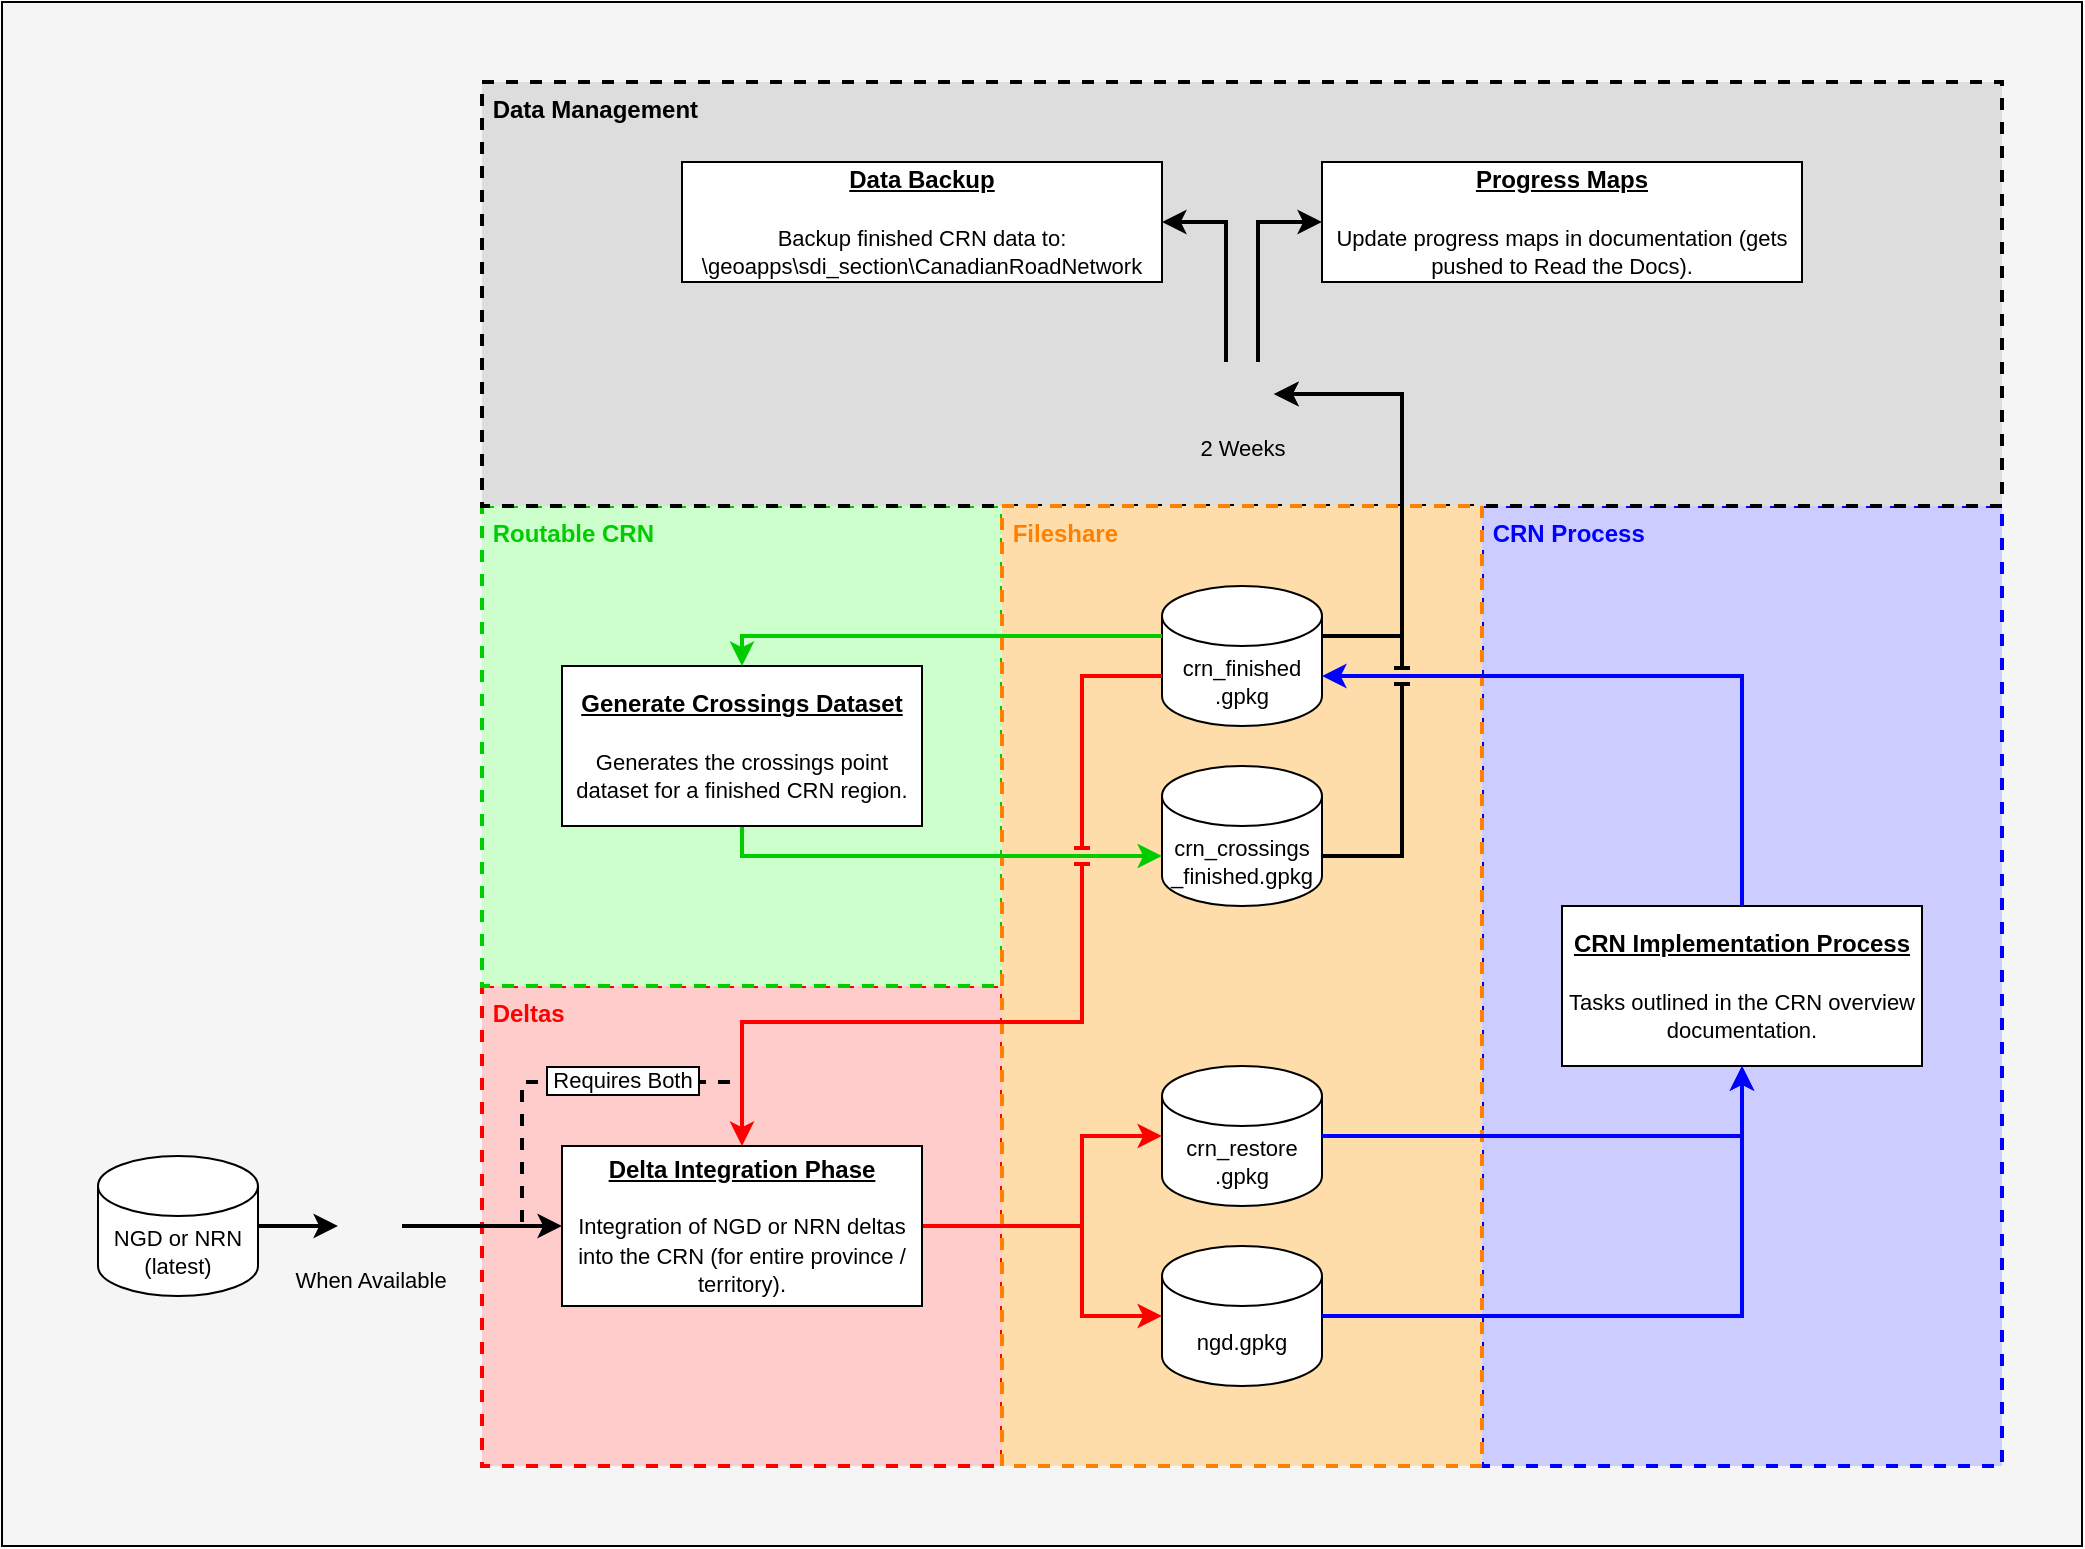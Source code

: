 <mxfile version="20.7.4" type="device"><diagram id="2I_C3wh3Eibh6Ix_8F2d" name="main"><mxGraphModel dx="1434" dy="804" grid="1" gridSize="10" guides="1" tooltips="1" connect="1" arrows="1" fold="1" page="1" pageScale="1" pageWidth="1100" pageHeight="850" math="0" shadow="0"><root><mxCell id="0"/><mxCell id="1" parent="0"/><mxCell id="dSY_Dk3sNpUGeOzEfwn4-1" value="" style="rounded=0;whiteSpace=wrap;html=1;strokeColor=#000000;strokeWidth=1;fillColor=#F5F5F5;" parent="1" vertex="1"><mxGeometry width="1040" height="772" as="geometry"/></mxCell><mxCell id="xv2VrmtToL_ZqfRfpKSY-1" value="&lt;b&gt;&lt;font color=&quot;#ff0000&quot;&gt;&amp;nbsp;Deltas&lt;/font&gt;&lt;/b&gt;" style="rounded=0;whiteSpace=wrap;html=1;dashed=1;strokeColor=#FF0000;strokeWidth=2;fillColor=#FFCCCC;align=left;verticalAlign=top;" parent="1" vertex="1"><mxGeometry x="240" y="492" width="260" height="240" as="geometry"/></mxCell><mxCell id="wrTzGWoCIZkzOJ9INBNi-1" value="&amp;nbsp;Routable CRN" style="rounded=0;whiteSpace=wrap;html=1;dashed=1;strokeColor=#00CC00;strokeWidth=2;fillColor=#CCFFCC;align=left;verticalAlign=top;fontColor=#00CC00;fontStyle=1" parent="1" vertex="1"><mxGeometry x="240" y="252" width="260" height="240" as="geometry"/></mxCell><mxCell id="JnKwkKSwZxSf-AVIvGxf-1" value="&lt;b&gt;&amp;nbsp;CRN Process&lt;/b&gt;" style="rounded=0;whiteSpace=wrap;html=1;dashed=1;strokeColor=#0000FF;strokeWidth=2;fillColor=#CCCCFF;align=left;verticalAlign=top;fontColor=#0000FF;" parent="1" vertex="1"><mxGeometry x="740" y="252" width="260" height="480" as="geometry"/></mxCell><mxCell id="ncVFhMhRVDQ-GuoCeH2v-11" value="&lt;font color=&quot;#000000&quot;&gt;&amp;nbsp;Data Management&lt;/font&gt;" style="rounded=0;whiteSpace=wrap;html=1;dashed=1;strokeColor=#000000;strokeWidth=2;fillColor=#DDDDDD;align=left;verticalAlign=top;fontStyle=1;fontColor=#FF8000;" parent="1" vertex="1"><mxGeometry x="240" y="40" width="760" height="212" as="geometry"/></mxCell><mxCell id="TAXNBuUTWVTOIdESIZll-1" value="&amp;nbsp;Fileshare" style="rounded=0;whiteSpace=wrap;html=1;dashed=1;strokeColor=#FF8000;strokeWidth=2;fillColor=#FFDDAA;align=left;verticalAlign=top;fontStyle=1;fontColor=#FF8000;" parent="1" vertex="1"><mxGeometry x="500" y="252" width="240" height="480" as="geometry"/></mxCell><mxCell id="uFIPOGRS6-1AfngYzY6p-2" style="edgeStyle=orthogonalEdgeStyle;rounded=0;orthogonalLoop=1;jettySize=auto;html=1;entryX=1;entryY=0.5;entryDx=0;entryDy=0;fontSize=11;exitX=1;exitY=0;exitDx=0;exitDy=25;exitPerimeter=0;strokeWidth=2;" parent="1" source="tnF9pTtea5pil5tRgWmf-1" target="TAXNBuUTWVTOIdESIZll-10" edge="1"><mxGeometry relative="1" as="geometry"><Array as="points"><mxPoint x="700" y="317"/><mxPoint x="700" y="196"/></Array></mxGeometry></mxCell><mxCell id="tnF9pTtea5pil5tRgWmf-1" value="crn_finished&lt;br&gt;.gpkg" style="shape=cylinder3;whiteSpace=wrap;html=1;boundedLbl=1;backgroundOutline=1;size=15;fontSize=11;" parent="1" vertex="1"><mxGeometry x="580" y="292" width="80" height="70" as="geometry"/></mxCell><mxCell id="TAXNBuUTWVTOIdESIZll-2" value="crn_crossings&lt;br style=&quot;font-size: 11px;&quot;&gt;_finished.gpkg" style="shape=cylinder3;whiteSpace=wrap;html=1;boundedLbl=1;backgroundOutline=1;size=15;fontSize=11;" parent="1" vertex="1"><mxGeometry x="580" y="382" width="80" height="70" as="geometry"/></mxCell><mxCell id="TAXNBuUTWVTOIdESIZll-3" value="crn_restore&lt;br&gt;.gpkg" style="shape=cylinder3;whiteSpace=wrap;html=1;boundedLbl=1;backgroundOutline=1;size=15;fontSize=11;" parent="1" vertex="1"><mxGeometry x="580" y="532" width="80" height="70" as="geometry"/></mxCell><mxCell id="TAXNBuUTWVTOIdESIZll-4" value="ngd.gpkg" style="shape=cylinder3;whiteSpace=wrap;html=1;boundedLbl=1;backgroundOutline=1;size=15;fontSize=11;" parent="1" vertex="1"><mxGeometry x="580" y="622" width="80" height="70" as="geometry"/></mxCell><mxCell id="uFIPOGRS6-1AfngYzY6p-4" style="edgeStyle=orthogonalEdgeStyle;rounded=0;orthogonalLoop=1;jettySize=auto;html=1;entryX=1;entryY=0.5;entryDx=0;entryDy=0;fontSize=11;exitX=0.25;exitY=0;exitDx=0;exitDy=0;strokeWidth=2;" parent="1" source="TAXNBuUTWVTOIdESIZll-10" target="L42XB7qQhDdy2TB8VQmg-1" edge="1"><mxGeometry relative="1" as="geometry"/></mxCell><mxCell id="ncVFhMhRVDQ-GuoCeH2v-10" style="edgeStyle=orthogonalEdgeStyle;rounded=0;orthogonalLoop=1;jettySize=auto;html=1;entryX=0;entryY=0.5;entryDx=0;entryDy=0;fontSize=11;exitX=0.75;exitY=0;exitDx=0;exitDy=0;strokeWidth=2;" parent="1" source="TAXNBuUTWVTOIdESIZll-10" target="ncVFhMhRVDQ-GuoCeH2v-9" edge="1"><mxGeometry relative="1" as="geometry"/></mxCell><mxCell id="TAXNBuUTWVTOIdESIZll-10" value="2 Weeks" style="shape=image;html=1;verticalAlign=top;verticalLabelPosition=bottom;labelBackgroundColor=none;imageAspect=0;aspect=fixed;image=https://cdn0.iconfinder.com/data/icons/google-material-design-3-0/48/ic_watch_later_48px-128.png;fontSize=11;labelPosition=center;align=center;spacing=0;imageBorder=none;strokeWidth=2;imageBackground=none;" parent="1" vertex="1"><mxGeometry x="604" y="180" width="32" height="32" as="geometry"/></mxCell><mxCell id="L42XB7qQhDdy2TB8VQmg-1" value="&lt;b&gt;&lt;u&gt;Data Backup&lt;br&gt;&lt;/u&gt;&lt;/b&gt;&lt;br&gt;&lt;font style=&quot;font-size: 11px;&quot;&gt;Backup finished CRN data to: \\geoapps\sdi_section\CanadianRoadNetwork&lt;/font&gt;" style="whiteSpace=wrap;html=1;strokeColor=#000000;strokeWidth=1;fillColor=default;" parent="1" vertex="1"><mxGeometry x="340" y="80" width="240" height="60" as="geometry"/></mxCell><mxCell id="HtxsgDd3VqqoDXYlT068-1" value="&lt;span style=&quot;&quot;&gt;&lt;span style=&quot;&quot;&gt;&lt;b style=&quot;text-decoration-line: underline;&quot;&gt;CRN Implementation Process&lt;/b&gt;&lt;br&gt;&lt;br&gt;&lt;font style=&quot;font-size: 11px;&quot;&gt;Tasks outlined in the CRN overview documentation.&lt;/font&gt;&lt;br&gt;&lt;/span&gt;&lt;/span&gt;" style="whiteSpace=wrap;html=1;strokeColor=#000000;strokeWidth=1;fillColor=default;align=center;" parent="1" vertex="1"><mxGeometry x="780" y="452" width="180" height="80" as="geometry"/></mxCell><mxCell id="ncVFhMhRVDQ-GuoCeH2v-9" value="&lt;b&gt;&lt;u&gt;Progress Maps&lt;br&gt;&lt;/u&gt;&lt;/b&gt;&lt;br&gt;&lt;font style=&quot;font-size: 11px;&quot;&gt;Update progress maps in documentation (gets pushed to Read the Docs).&lt;/font&gt;" style="whiteSpace=wrap;html=1;strokeColor=#000000;strokeWidth=1;fillColor=default;" parent="1" vertex="1"><mxGeometry x="660" y="80" width="240" height="60" as="geometry"/></mxCell><mxCell id="x-9AS1B0u-QH3P1MpuiA-6" style="edgeStyle=orthogonalEdgeStyle;rounded=0;jumpStyle=line;orthogonalLoop=1;jettySize=auto;html=1;entryX=0;entryY=0;entryDx=0;entryDy=45;entryPerimeter=0;strokeColor=#00CC00;strokeWidth=2;fontSize=11;fontColor=#00CC00;exitX=0.5;exitY=1;exitDx=0;exitDy=0;" parent="1" source="wrTzGWoCIZkzOJ9INBNi-2" target="TAXNBuUTWVTOIdESIZll-2" edge="1"><mxGeometry relative="1" as="geometry"><Array as="points"><mxPoint x="370" y="427"/></Array></mxGeometry></mxCell><mxCell id="wrTzGWoCIZkzOJ9INBNi-2" value="&lt;b&gt;&lt;u&gt;Generate Crossings Dataset&lt;br&gt;&lt;/u&gt;&lt;/b&gt;&lt;br&gt;&lt;font style=&quot;font-size: 11px;&quot;&gt;Generates the crossings point dataset for a finished CRN region.&lt;/font&gt;" style="whiteSpace=wrap;html=1;strokeColor=#000000;strokeWidth=1;fillColor=default;" parent="1" vertex="1"><mxGeometry x="280" y="332" width="180" height="80" as="geometry"/></mxCell><mxCell id="wrTzGWoCIZkzOJ9INBNi-4" style="edgeStyle=orthogonalEdgeStyle;rounded=0;orthogonalLoop=1;jettySize=auto;html=1;entryX=0.5;entryY=0;entryDx=0;entryDy=0;strokeColor=#00CC00;fontSize=11;fontColor=#00CC00;exitX=0;exitY=0;exitDx=0;exitDy=25;exitPerimeter=0;strokeWidth=2;" parent="1" source="tnF9pTtea5pil5tRgWmf-1" target="wrTzGWoCIZkzOJ9INBNi-2" edge="1"><mxGeometry relative="1" as="geometry"><Array as="points"><mxPoint x="370" y="317"/></Array></mxGeometry></mxCell><mxCell id="ncVFhMhRVDQ-GuoCeH2v-4" style="edgeStyle=orthogonalEdgeStyle;rounded=0;orthogonalLoop=1;jettySize=auto;html=1;fontSize=11;entryX=0.5;entryY=1;entryDx=0;entryDy=0;strokeColor=#0000FF;exitX=1;exitY=0.5;exitDx=0;exitDy=0;exitPerimeter=0;strokeWidth=2;" parent="1" source="TAXNBuUTWVTOIdESIZll-4" target="HtxsgDd3VqqoDXYlT068-1" edge="1"><mxGeometry relative="1" as="geometry"><mxPoint x="835" y="507" as="targetPoint"/></mxGeometry></mxCell><mxCell id="ncVFhMhRVDQ-GuoCeH2v-3" style="edgeStyle=orthogonalEdgeStyle;rounded=0;orthogonalLoop=1;jettySize=auto;html=1;entryX=0.5;entryY=1;entryDx=0;entryDy=0;fontSize=11;strokeColor=#0000FF;exitX=1;exitY=0.5;exitDx=0;exitDy=0;exitPerimeter=0;strokeWidth=2;" parent="1" source="TAXNBuUTWVTOIdESIZll-3" target="HtxsgDd3VqqoDXYlT068-1" edge="1"><mxGeometry relative="1" as="geometry"><mxPoint x="822.5" y="494.5" as="targetPoint"/><Array as="points"><mxPoint x="870" y="567"/></Array></mxGeometry></mxCell><mxCell id="QH9avzAczykx3ELjB09E-4" style="edgeStyle=orthogonalEdgeStyle;rounded=0;orthogonalLoop=1;jettySize=auto;html=1;entryX=1;entryY=0;entryDx=0;entryDy=45;entryPerimeter=0;strokeColor=#0000FF;fontSize=11;fontColor=#00CC00;exitX=0.5;exitY=0;exitDx=0;exitDy=0;jumpStyle=none;strokeWidth=2;" parent="1" source="HtxsgDd3VqqoDXYlT068-1" target="tnF9pTtea5pil5tRgWmf-1" edge="1"><mxGeometry relative="1" as="geometry"/></mxCell><mxCell id="uFIPOGRS6-1AfngYzY6p-3" style="edgeStyle=orthogonalEdgeStyle;rounded=0;orthogonalLoop=1;jettySize=auto;html=1;entryX=1;entryY=0.5;entryDx=0;entryDy=0;fontSize=11;exitX=1;exitY=0;exitDx=0;exitDy=45;exitPerimeter=0;jumpStyle=line;strokeWidth=2;" parent="1" source="TAXNBuUTWVTOIdESIZll-2" target="TAXNBuUTWVTOIdESIZll-10" edge="1"><mxGeometry relative="1" as="geometry"><Array as="points"><mxPoint x="700" y="427"/><mxPoint x="700" y="196"/></Array></mxGeometry></mxCell><mxCell id="x-9AS1B0u-QH3P1MpuiA-1" style="edgeStyle=orthogonalEdgeStyle;rounded=0;jumpStyle=line;orthogonalLoop=1;jettySize=auto;html=1;entryX=0.5;entryY=0;entryDx=0;entryDy=0;strokeColor=#FF0000;strokeWidth=2;fontSize=11;fontColor=#00CC00;exitX=0;exitY=0;exitDx=0;exitDy=45;exitPerimeter=0;" parent="1" source="tnF9pTtea5pil5tRgWmf-1" target="xv2VrmtToL_ZqfRfpKSY-2" edge="1"><mxGeometry relative="1" as="geometry"><Array as="points"><mxPoint x="540" y="337"/><mxPoint x="540" y="510"/><mxPoint x="370" y="510"/></Array></mxGeometry></mxCell><mxCell id="x-9AS1B0u-QH3P1MpuiA-2" style="edgeStyle=orthogonalEdgeStyle;rounded=0;jumpStyle=line;orthogonalLoop=1;jettySize=auto;html=1;exitX=1;exitY=0.5;exitDx=0;exitDy=0;entryX=0;entryY=0.5;entryDx=0;entryDy=0;entryPerimeter=0;strokeColor=#FF0000;strokeWidth=2;fontSize=11;fontColor=#00CC00;" parent="1" source="xv2VrmtToL_ZqfRfpKSY-2" target="TAXNBuUTWVTOIdESIZll-3" edge="1"><mxGeometry relative="1" as="geometry"><Array as="points"><mxPoint x="540" y="612"/><mxPoint x="540" y="567"/></Array></mxGeometry></mxCell><mxCell id="x-9AS1B0u-QH3P1MpuiA-3" style="edgeStyle=orthogonalEdgeStyle;rounded=0;jumpStyle=line;orthogonalLoop=1;jettySize=auto;html=1;entryX=0;entryY=0.5;entryDx=0;entryDy=0;entryPerimeter=0;strokeColor=#FF0000;strokeWidth=2;fontSize=11;fontColor=#00CC00;exitX=1;exitY=0.5;exitDx=0;exitDy=0;" parent="1" source="xv2VrmtToL_ZqfRfpKSY-2" target="TAXNBuUTWVTOIdESIZll-4" edge="1"><mxGeometry relative="1" as="geometry"><Array as="points"><mxPoint x="540" y="612"/><mxPoint x="540" y="657"/></Array></mxGeometry></mxCell><mxCell id="xv2VrmtToL_ZqfRfpKSY-2" value="&lt;b&gt;&lt;u&gt;Delta Integration Phase&lt;br&gt;&lt;/u&gt;&lt;/b&gt;&lt;br&gt;&lt;font style=&quot;font-size: 11px;&quot;&gt;Integration of NGD or NRN deltas into the CRN (for entire province / territory).&lt;/font&gt;" style="whiteSpace=wrap;html=1;strokeColor=#000000;strokeWidth=1;fillColor=default;" parent="1" vertex="1"><mxGeometry x="280" y="572" width="180" height="80" as="geometry"/></mxCell><mxCell id="x-9AS1B0u-QH3P1MpuiA-11" style="edgeStyle=orthogonalEdgeStyle;rounded=0;jumpStyle=line;orthogonalLoop=1;jettySize=auto;html=1;strokeColor=#000000;strokeWidth=2;fontSize=11;fontColor=#00CC00;entryX=0;entryY=0.5;entryDx=0;entryDy=0;" parent="1" source="x-9AS1B0u-QH3P1MpuiA-7" target="x-9AS1B0u-QH3P1MpuiA-9" edge="1"><mxGeometry relative="1" as="geometry"/></mxCell><mxCell id="x-9AS1B0u-QH3P1MpuiA-7" value="NGD or NRN&lt;br&gt;(latest)" style="shape=cylinder3;whiteSpace=wrap;html=1;boundedLbl=1;backgroundOutline=1;size=15;fontSize=11;" parent="1" vertex="1"><mxGeometry x="48" y="577" width="80" height="70" as="geometry"/></mxCell><mxCell id="x-9AS1B0u-QH3P1MpuiA-13" style="edgeStyle=orthogonalEdgeStyle;rounded=0;jumpStyle=line;orthogonalLoop=1;jettySize=auto;html=1;entryX=0;entryY=0.5;entryDx=0;entryDy=0;strokeColor=#000000;strokeWidth=2;fontSize=11;fontColor=#00CC00;exitX=1;exitY=0.5;exitDx=0;exitDy=0;" parent="1" source="x-9AS1B0u-QH3P1MpuiA-9" target="xv2VrmtToL_ZqfRfpKSY-2" edge="1"><mxGeometry relative="1" as="geometry"/></mxCell><mxCell id="x-9AS1B0u-QH3P1MpuiA-9" value="When Available" style="shape=image;html=1;verticalAlign=top;verticalLabelPosition=bottom;labelBackgroundColor=none;imageAspect=0;aspect=fixed;image=https://cdn0.iconfinder.com/data/icons/google-material-design-3-0/48/ic_watch_later_48px-128.png;fontSize=11;labelPosition=center;align=center;spacing=0;imageBorder=none;strokeWidth=2;imageBackground=none;" parent="1" vertex="1"><mxGeometry x="168" y="596" width="32" height="32" as="geometry"/></mxCell><mxCell id="x-9AS1B0u-QH3P1MpuiA-15" value="" style="endArrow=none;dashed=1;html=1;rounded=0;strokeColor=#000000;strokeWidth=2;fontSize=11;fontColor=#00CC00;jumpStyle=line;edgeStyle=orthogonalEdgeStyle;" parent="1" edge="1"><mxGeometry width="50" height="50" relative="1" as="geometry"><mxPoint x="260" y="610" as="sourcePoint"/><mxPoint x="370" y="540" as="targetPoint"/><Array as="points"><mxPoint x="260" y="540"/></Array></mxGeometry></mxCell><mxCell id="x-9AS1B0u-QH3P1MpuiA-16" value="&lt;font color=&quot;#000000&quot;&gt;&amp;nbsp;Requires Both&amp;nbsp;&lt;/font&gt;" style="edgeLabel;html=1;align=center;verticalAlign=middle;resizable=0;points=[];fontSize=11;fontColor=#00CC00;labelBorderColor=default;" parent="x-9AS1B0u-QH3P1MpuiA-15" vertex="1" connectable="0"><mxGeometry x="0.1" y="1" relative="1" as="geometry"><mxPoint x="21" as="offset"/></mxGeometry></mxCell></root></mxGraphModel></diagram></mxfile>